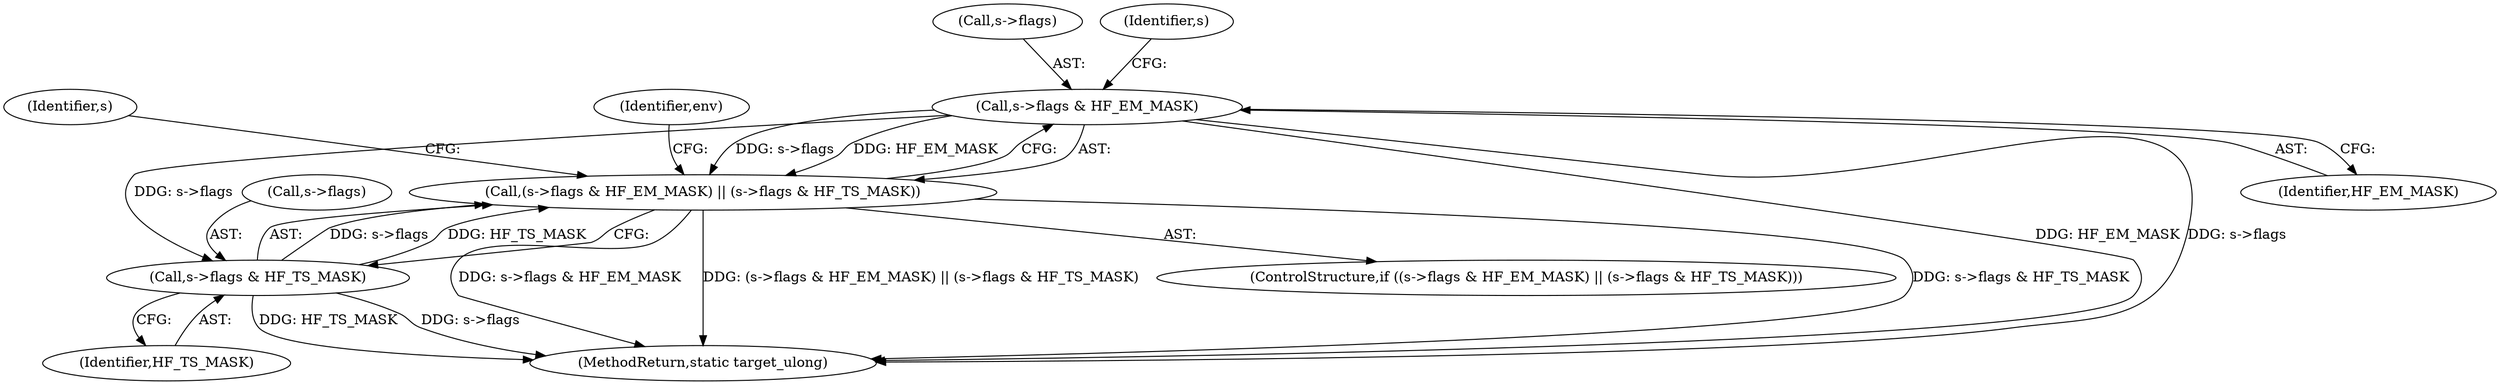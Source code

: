digraph "0_qemu_30663fd26c0307e414622c7a8607fbc04f92ec14@pointer" {
"1011130" [label="(Call,s->flags & HF_EM_MASK)"];
"1011129" [label="(Call,(s->flags & HF_EM_MASK) || (s->flags & HF_TS_MASK))"];
"1011135" [label="(Call,s->flags & HF_TS_MASK)"];
"1011136" [label="(Call,s->flags)"];
"1011840" [label="(MethodReturn,static target_ulong)"];
"1011129" [label="(Call,(s->flags & HF_EM_MASK) || (s->flags & HF_TS_MASK))"];
"1011135" [label="(Call,s->flags & HF_TS_MASK)"];
"1011142" [label="(Identifier,s)"];
"1011131" [label="(Call,s->flags)"];
"1011134" [label="(Identifier,HF_EM_MASK)"];
"1011151" [label="(Identifier,env)"];
"1011128" [label="(ControlStructure,if ((s->flags & HF_EM_MASK) || (s->flags & HF_TS_MASK)))"];
"1011130" [label="(Call,s->flags & HF_EM_MASK)"];
"1011139" [label="(Identifier,HF_TS_MASK)"];
"1011137" [label="(Identifier,s)"];
"1011130" -> "1011129"  [label="AST: "];
"1011130" -> "1011134"  [label="CFG: "];
"1011131" -> "1011130"  [label="AST: "];
"1011134" -> "1011130"  [label="AST: "];
"1011137" -> "1011130"  [label="CFG: "];
"1011129" -> "1011130"  [label="CFG: "];
"1011130" -> "1011840"  [label="DDG: HF_EM_MASK"];
"1011130" -> "1011840"  [label="DDG: s->flags"];
"1011130" -> "1011129"  [label="DDG: s->flags"];
"1011130" -> "1011129"  [label="DDG: HF_EM_MASK"];
"1011130" -> "1011135"  [label="DDG: s->flags"];
"1011129" -> "1011128"  [label="AST: "];
"1011129" -> "1011135"  [label="CFG: "];
"1011135" -> "1011129"  [label="AST: "];
"1011142" -> "1011129"  [label="CFG: "];
"1011151" -> "1011129"  [label="CFG: "];
"1011129" -> "1011840"  [label="DDG: s->flags & HF_EM_MASK"];
"1011129" -> "1011840"  [label="DDG: (s->flags & HF_EM_MASK) || (s->flags & HF_TS_MASK)"];
"1011129" -> "1011840"  [label="DDG: s->flags & HF_TS_MASK"];
"1011135" -> "1011129"  [label="DDG: s->flags"];
"1011135" -> "1011129"  [label="DDG: HF_TS_MASK"];
"1011135" -> "1011139"  [label="CFG: "];
"1011136" -> "1011135"  [label="AST: "];
"1011139" -> "1011135"  [label="AST: "];
"1011135" -> "1011840"  [label="DDG: HF_TS_MASK"];
"1011135" -> "1011840"  [label="DDG: s->flags"];
}
